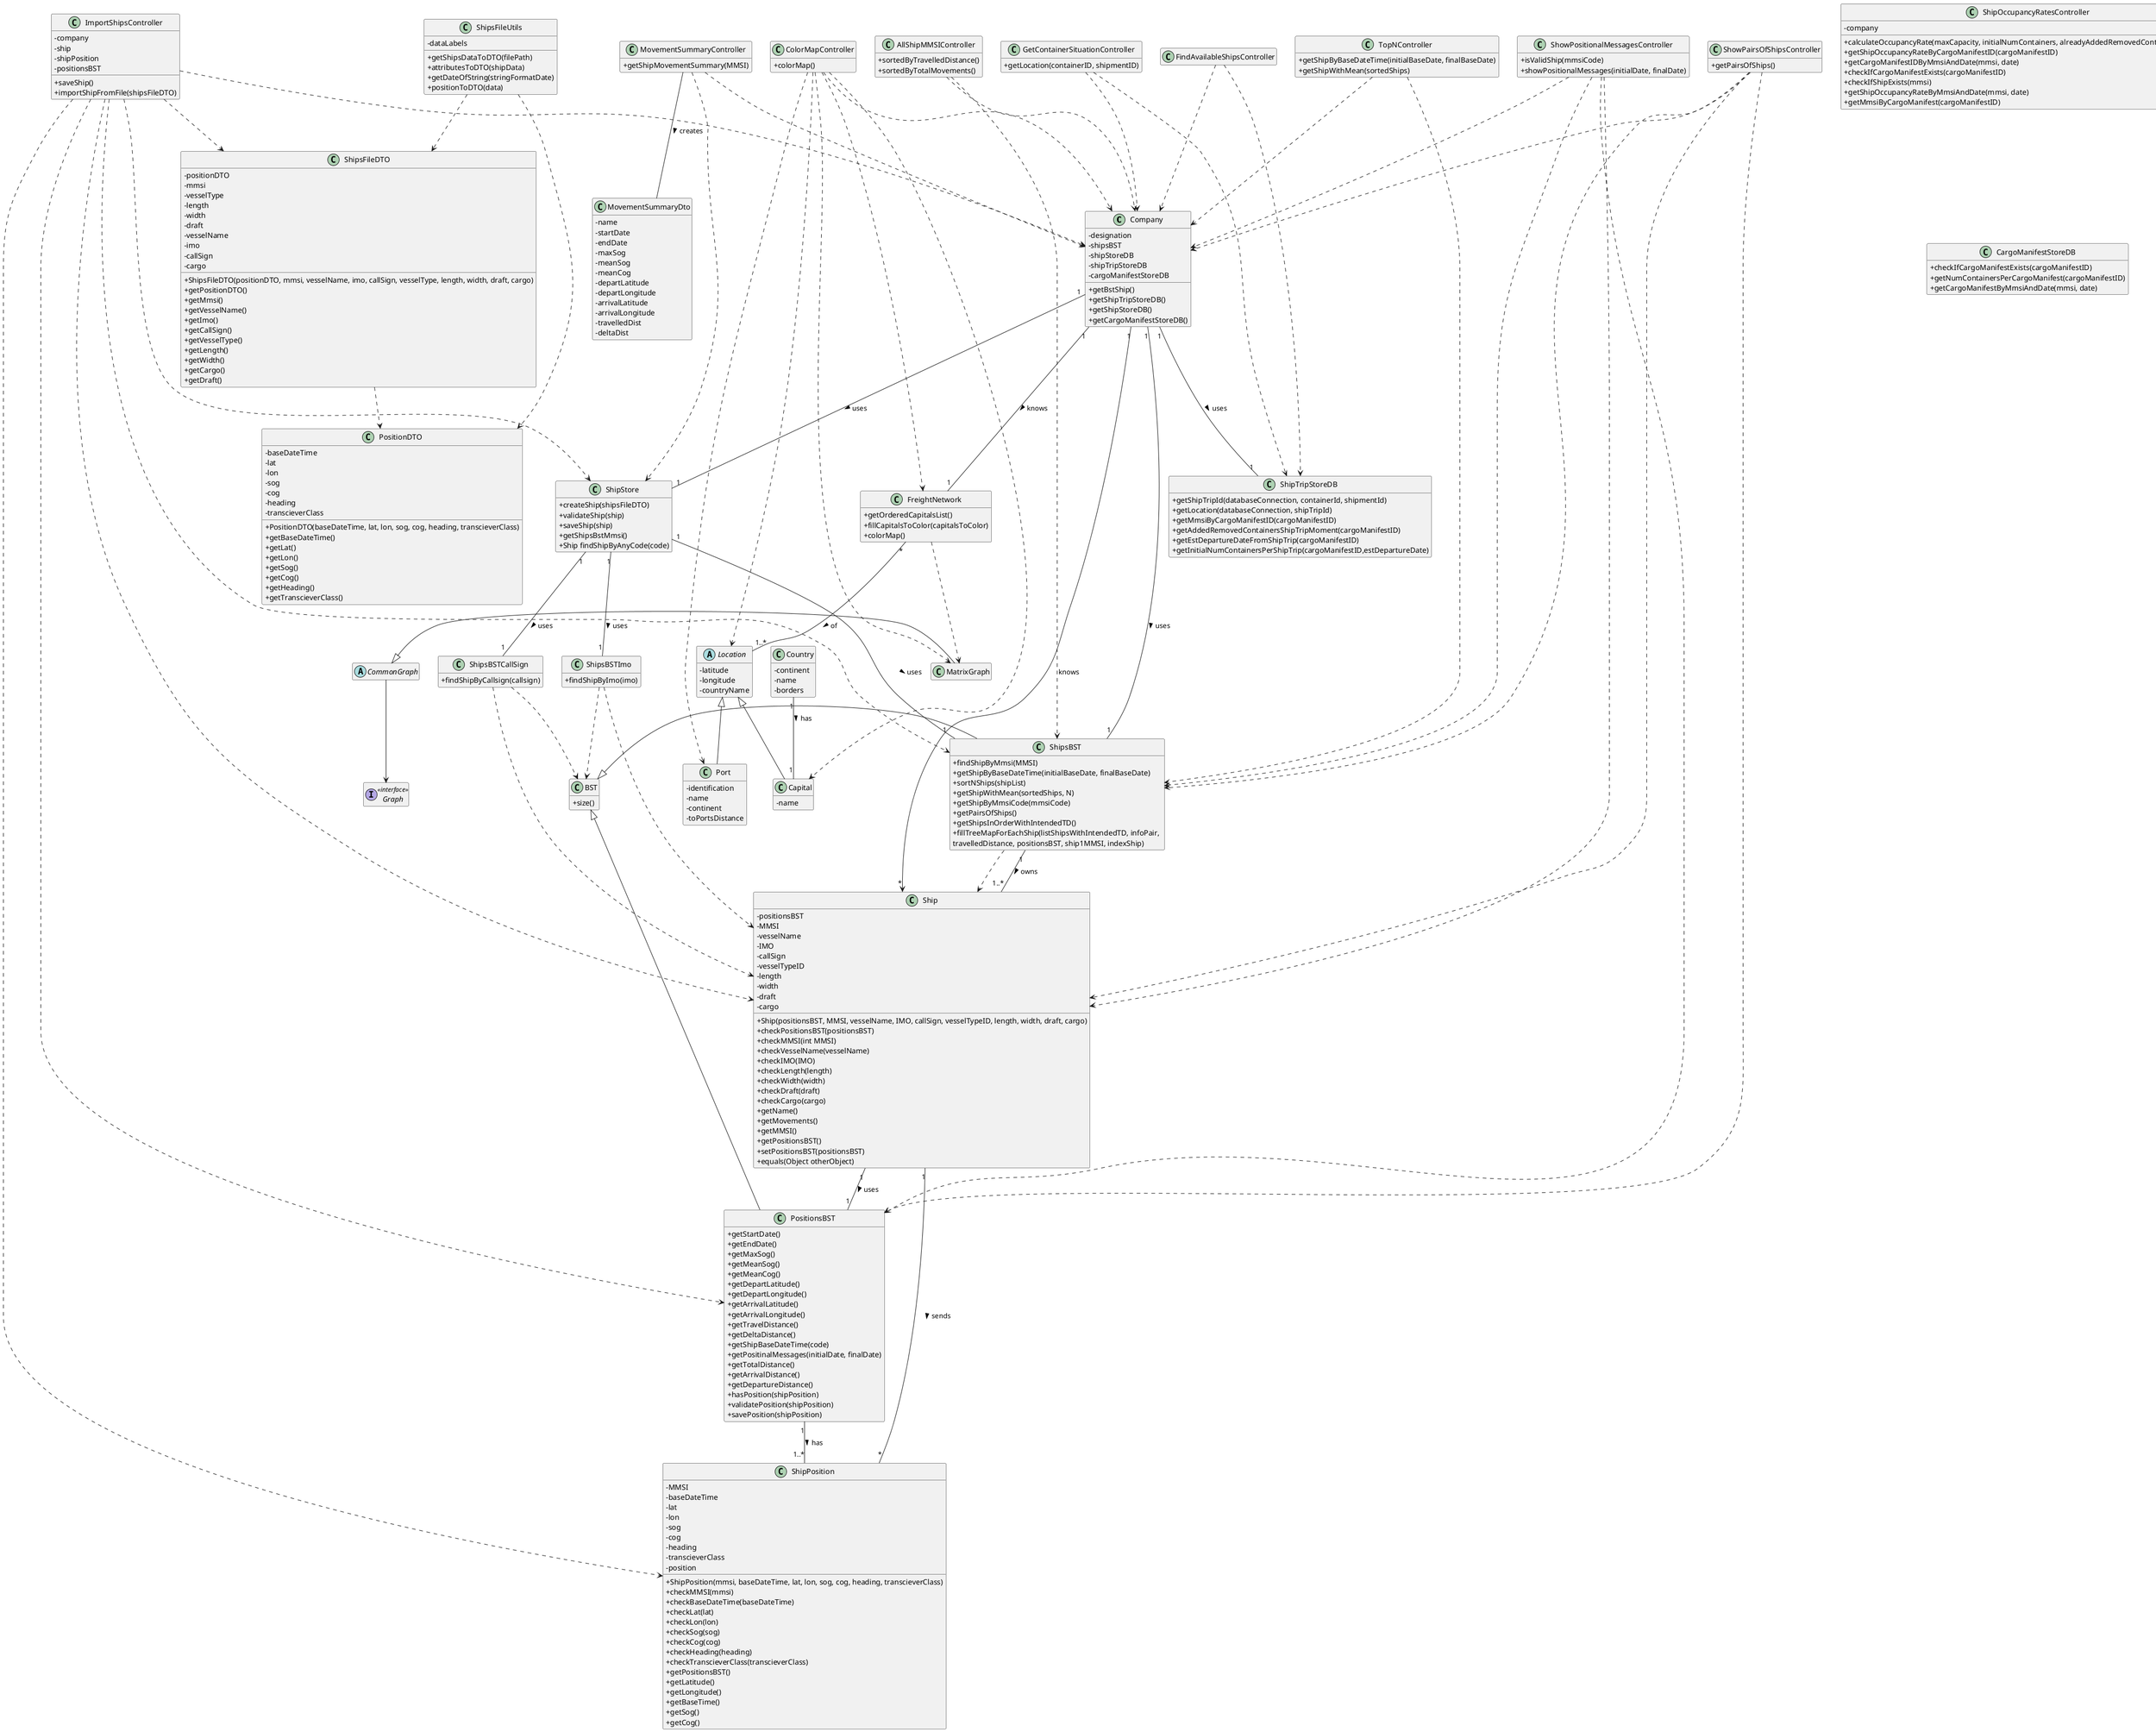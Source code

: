 @startuml
'https://plantuml.com/class-diagram

hide empty methods
hide empty attributes
'left to right direction
skinparam classAttributeIconSize 0

class Company{
    - designation
    - shipsBST
    - shipStoreDB
    - shipTripStoreDB
    - cargoManifestStoreDB
    + getBstShip()
    + getShipTripStoreDB()
    + getShipStoreDB()
    + getCargoManifestStoreDB()
}

class BST{
    + size()
}

class Ship {
    - positionsBST
    - MMSI
    - vesselName
    - IMO
    - callSign
    - vesselTypeID
    - length
    - width
    - draft
    - cargo
    + Ship(positionsBST, MMSI, vesselName, IMO, callSign, vesselTypeID, length, width, draft, cargo)
    + checkPositionsBST(positionsBST)
    + checkMMSI(int MMSI)
    + checkVesselName(vesselName)
    + checkIMO(IMO)
    + checkLength(length)
    + checkWidth(width)
    + checkDraft(draft)
    + checkCargo(cargo)
    + getName()
    + getMovements()
    + getMMSI()
    + getPositionsBST()
    + setPositionsBST(positionsBST)
    + equals(Object otherObject)
}

class ShipsBST{
    + findShipByMmsi(MMSI)
    + getShipByBaseDateTime(initialBaseDate, finalBaseDate)
    + sortNShips(shipList)
    + getShipWithMean(sortedShips, N)
    + getShipByMmsiCode(mmsiCode)
    + getPairsOfShips()
    + getShipsInOrderWithIntendedTD()
    + fillTreeMapForEachShip(listShipsWithIntendedTD, infoPair, \ntravelledDistance, positionsBST, ship1MMSI, indexShip)
}

class ShipsBSTImo{
    + findShipByImo(imo)
}
class ShipsBSTCallSign{
    + findShipByCallsign(callsign)
 }

class ShipStore{
    + createShip(shipsFileDTO)
    + validateShip(ship)
    + saveShip(ship)
    + getShipsBstMmsi()
    + Ship findShipByAnyCode(code)
}

class ShipPosition{
    - MMSI
    - baseDateTime
    - lat
    - lon
    - sog
    - cog
    - heading
    - transcieverClass
    - position
    + ShipPosition(mmsi, baseDateTime, lat, lon, sog, cog, heading, transcieverClass)
    + checkMMSI(mmsi)
    + checkBaseDateTime(baseDateTime)
    + checkLat(lat)
    + checkLon(lon)
    + checkSog(sog)
    + checkCog(cog)
    + checkHeading(heading)
    + checkTranscieverClass(transcieverClass)
    + getPositionsBST()
    + getLatitude()
    + getLongitude()
    + getBaseTime()
    + getSog()
    + getCog()
}

class PositionsBST {
    + getStartDate()
    + getEndDate()
    + getMaxSog()
    + getMeanSog()
    + getMeanCog()
    + getDepartLatitude()
    + getDepartLongitude()
    + getArrivalLatitude()
    + getArrivalLongitude()
    + getTravelDistance()
    + getDeltaDistance()
    + getShipBaseDateTime(code)
    + getPositinalMessages(initialDate, finalDate)
    + getTotalDistance()
    + getArrivalDistance()
    + getDepartureDistance()
    + hasPosition(shipPosition)
    + validatePosition(shipPosition)
    + savePosition(shipPosition)
}

class ImportShipsController {
    - company
    - ship
    - shipPosition
    - positionsBST
    + saveShip()
    + importShipFromFile(shipsFileDTO)
}

class ShipsFileDTO{
    - positionDTO
    - mmsi
    - vesselType
    - length
    - width
    - draft
    - vesselName
    - imo
    - callSign
    - cargo
    + ShipsFileDTO(positionDTO, mmsi, vesselName, imo, callSign, vesselType, length, width, draft, cargo)
    + getPositionDTO()
    + getMmsi()
    + getVesselName()
    + getImo()
    + getCallSign()
    + getVesselType()
    + getLength()
    + getWidth()
    + getCargo()
    + getDraft()
}

class PositionDTO{
    - baseDateTime
    - lat
    - lon
    - sog
    - cog
    - heading
    - transcieverClass
    + PositionDTO(baseDateTime, lat, lon, sog, cog, heading, transcieverClass)
    + getBaseDateTime()
    + getLat()
    + getLon()
    + getSog()
    + getCog()
    + getHeading()
    + getTranscieverClass()
}

class ShipsFileUtils{
    - dataLabels
    + getShipsDataToDTO(filePath)
    + attributesToDTO(shipData)
    + getDateOfString(stringFormatDate)
    + positionToDTO(data)
}

class MovementSummaryController {
    + getShipMovementSummary(MMSI)
}

class MovementSummaryDto{
    - name
    - startDate
    - endDate
    - maxSog
    - meanSog
    - meanCog
    - departLatitude
    - departLongitude
    - arrivalLatitude
    - arrivalLongitude
    - travelledDist
    - deltaDist
}

class AllShipMMSIController {
    +sortedByTravelledDistance()
    +sortedByTotalMovements()
}

class TopNController {
    +getShipByBaseDateTime(initialBaseDate, finalBaseDate)
    +getShipWithMean(sortedShips)
}

class ShowPositionalMessagesController {
    +isValidShip(mmsiCode)
    +showPositionalMessages(initialDate, finalDate)
}

class ShowPairsOfShipsController {
    +getPairsOfShips()
}

class GetContainerSituationController{
    +getLocation(containerID, shipmentID)
}

class ShipOccupancyRatesController{
    - company
    + calculateOccupancyRate(maxCapacity, initialNumContainers, alreadyAddedRemovedContainersTripNum)
    + getShipOccupancyRateByCargoManifestID(cargoManifestID)
    + getCargoManifestIDByMmsiAndDate(mmsi, date)
    + checkIfCargoManifestExists(cargoManifestID)
    + checkIfShipExists(mmsi)
    + getShipOccupancyRateByMmsiAndDate(mmsi, date)
    + getMmsiByCargoManifest(cargoManifestID)
}

class ColorMapController {
    +colorMap()
}

class FreightNetwork {
    +getOrderedCapitalsList()
    +fillCapitalsToColor(capitalsToColor)
    +colorMap()
}

abstract class Location{
    -latitude
    -longitude
    -countryName
}

class Port {
    -identification
    -name
    -continent
    -toPortsDistance
}

class Capital {
    -name
}

class Country {
    -continent
    -name
    -borders
}

class MatrixGraph {}

abstract class CommonGraph {}

interface Graph <<interface>> {}

class ShipStoreDB{
    + checkIfShipExists(mmsi)
    + getShipCargo(cargoManifestID)
}

class ShipTripStoreDB {
    +getShipTripId(databaseConnection, containerId, shipmentId)
    +getLocation(databaseConnection, shipTripId)
    + getMmsiByCargoManifestID(cargoManifestID)
    + getAddedRemovedContainersShipTripMoment(cargoManifestID)
    + getEstDepartureDateFromShipTrip(cargoManifestID)
    + getInitialNumContainersPerShipTrip(cargoManifestID,estDepartureDate)
}

class CargoManifestStoreDB{
    + checkIfCargoManifestExists(cargoManifestID)
    + getNumContainersPerCargoManifest(cargoManifestID)
    + getCargoManifestByMmsiAndDate(mmsi, date)
}



MovementSummaryController ..> Company
MovementSummaryController ..> ShipStore
MovementSummaryController -- MovementSummaryDto: creates >
Company "1" --> "*" Ship : knows
Company "1" -- "1" ShipStore : uses >
ShipStore "1" -- "1" ShipsBSTCallSign : uses >
ShipStore "1" -- "1" ShipsBST : uses >
ShipStore "1" -- "1" ShipsBSTImo : uses >
ShipsBST ..> Ship
ShipsBSTImo ..> Ship
ShipsBSTCallSign ..> Ship
Ship "1" -- "*" ShipPosition : sends >
Ship "1" -- "1" PositionsBST : uses >
/'PositionsBST ..> ShipPosition'/
/'ShipsBST ..> BST'/
ShipsBSTImo ..> BST
ShipsBSTCallSign ..> BST
/'PositionsBST ..> BST'/
AllShipMMSIController ..> ShipsBST
AllShipMMSIController ..> Company
TopNController ..> ShipsBST
TopNController ..> Company
/'US103'/
Company "1" -- "1" ShipsBST : uses >
ShipsBST "1" -- "1..*" Ship : owns >
/'Ship "1" -- "1" PositionsBST : uses >'/
PositionsBST "1" -- "1..*" ShipPosition : has >
ShowPositionalMessagesController ..> Company
ShowPositionalMessagesController ..> ShipsBST
ShowPositionalMessagesController ..> Ship
ShowPositionalMessagesController ..> PositionsBST
/'US107'/
ShowPairsOfShipsController ..> Company
ShowPairsOfShipsController ..> ShipsBST
ShowPairsOfShipsController ..> Ship
ShowPairsOfShipsController ..> PositionsBST
/'US101'/
ImportShipsController ..> Company
ImportShipsController ..> ShipsBST
ImportShipsController ..> Ship
ImportShipsController ..> PositionsBST
ImportShipsController ..> ShipPosition
ImportShipsController ..> ShipStore
ShipsFileUtils ..> ShipsFileDTO
ShipsFileUtils ..> PositionDTO
ImportShipsController ..> ShipsFileDTO
ShipsFileDTO ..> PositionDTO
GetContainerSituationController ..> Company
GetContainerSituationController ..> ShipTripStoreDB
Company "1" -- "1" ShipTripStoreDB : uses >
FindAvailableShipsController ..> Company
FindAvailableShipsController ..> ShipTripStoreDB

BST <|- PositionsBST
BST <|- ShipsBST

/'US302'/
ColorMapController ..> Company
Company "1" -- "1" FreightNetwork : knows >
ColorMapController ..> FreightNetwork
Location <|-- Port
Location <|-- Capital
FreightNetwork "*" -- "1..*" Location : of >
Country "1" -- "1" Capital : has >
FreightNetwork ..> MatrixGraph
CommonGraph <|- MatrixGraph
CommonGraph --> Graph
ColorMapController ..> Location
ColorMapController ..> Capital
ColorMapController ..> Port
ColorMapController ..> MatrixGraph
/'END US302'/


@enduml